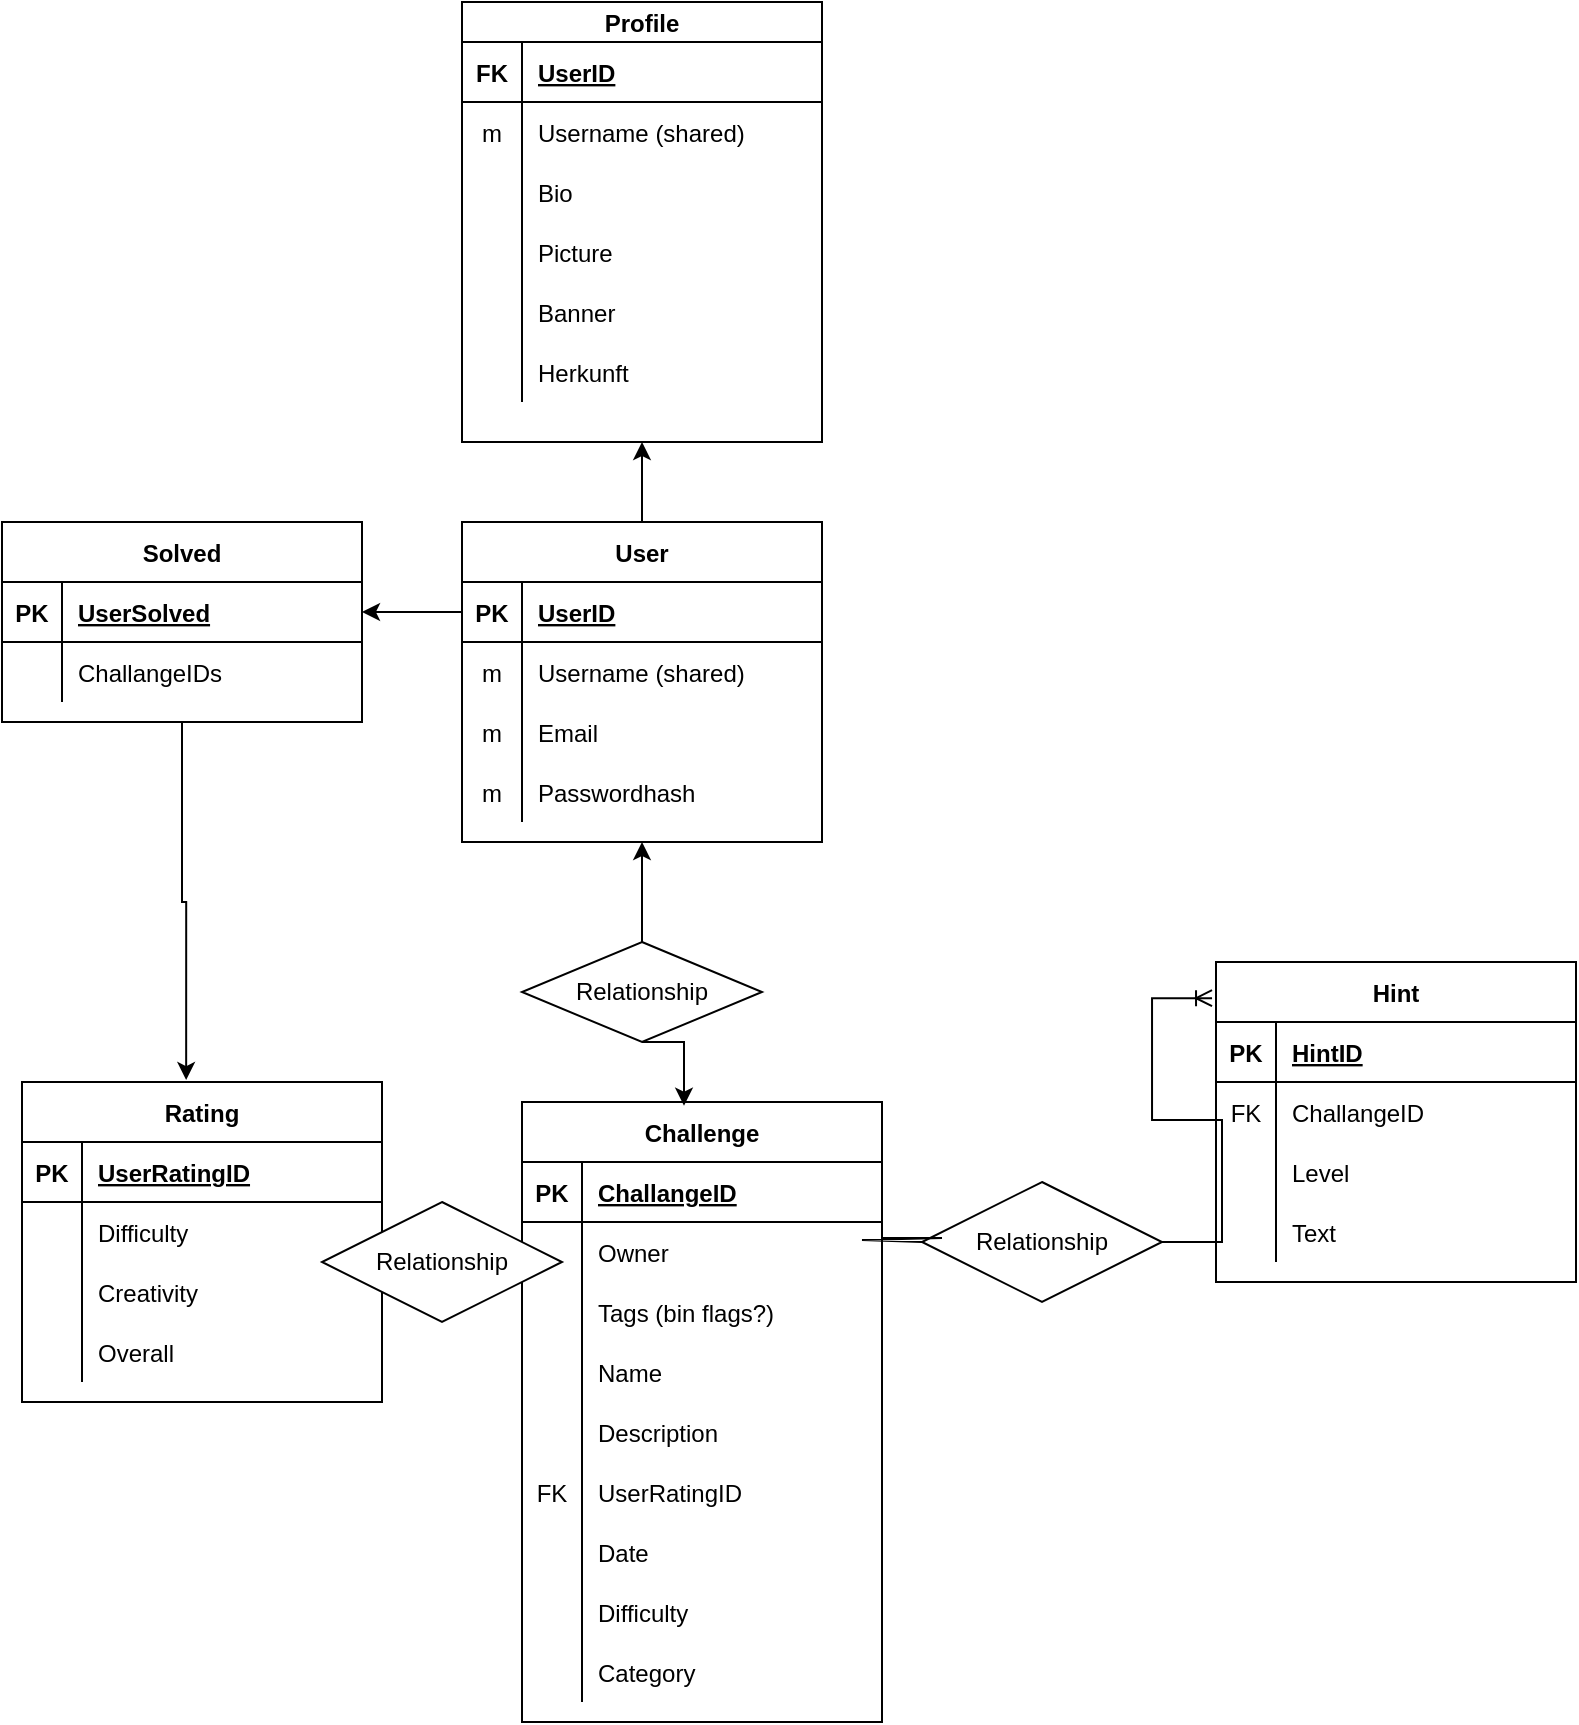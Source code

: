 <mxfile version="17.2.1" type="device"><diagram id="kY3_t3NanWsC2bAYgpsQ" name="Page-1"><mxGraphModel dx="1422" dy="2004" grid="1" gridSize="10" guides="1" tooltips="1" connect="1" arrows="1" fold="1" page="1" pageScale="1" pageWidth="827" pageHeight="1169" math="0" shadow="0"><root><mxCell id="0"/><mxCell id="1" parent="0"/><mxCell id="IbW0W_x0PXEr8HRVPY-O-5" value="Hint" style="shape=table;startSize=30;container=1;collapsible=1;childLayout=tableLayout;fixedRows=1;rowLines=0;fontStyle=1;align=center;resizeLast=1;" parent="1" vertex="1"><mxGeometry x="647" y="270" width="180" height="160" as="geometry"/></mxCell><mxCell id="IbW0W_x0PXEr8HRVPY-O-6" value="" style="shape=tableRow;horizontal=0;startSize=0;swimlaneHead=0;swimlaneBody=0;fillColor=none;collapsible=0;dropTarget=0;points=[[0,0.5],[1,0.5]];portConstraint=eastwest;top=0;left=0;right=0;bottom=1;" parent="IbW0W_x0PXEr8HRVPY-O-5" vertex="1"><mxGeometry y="30" width="180" height="30" as="geometry"/></mxCell><mxCell id="IbW0W_x0PXEr8HRVPY-O-7" value="PK" style="shape=partialRectangle;connectable=0;fillColor=none;top=0;left=0;bottom=0;right=0;fontStyle=1;overflow=hidden;" parent="IbW0W_x0PXEr8HRVPY-O-6" vertex="1"><mxGeometry width="30" height="30" as="geometry"><mxRectangle width="30" height="30" as="alternateBounds"/></mxGeometry></mxCell><mxCell id="IbW0W_x0PXEr8HRVPY-O-8" value="HintID" style="shape=partialRectangle;connectable=0;fillColor=none;top=0;left=0;bottom=0;right=0;align=left;spacingLeft=6;fontStyle=5;overflow=hidden;" parent="IbW0W_x0PXEr8HRVPY-O-6" vertex="1"><mxGeometry x="30" width="150" height="30" as="geometry"><mxRectangle width="150" height="30" as="alternateBounds"/></mxGeometry></mxCell><mxCell id="IbW0W_x0PXEr8HRVPY-O-9" value="" style="shape=tableRow;horizontal=0;startSize=0;swimlaneHead=0;swimlaneBody=0;fillColor=none;collapsible=0;dropTarget=0;points=[[0,0.5],[1,0.5]];portConstraint=eastwest;top=0;left=0;right=0;bottom=0;" parent="IbW0W_x0PXEr8HRVPY-O-5" vertex="1"><mxGeometry y="60" width="180" height="30" as="geometry"/></mxCell><mxCell id="IbW0W_x0PXEr8HRVPY-O-10" value="FK" style="shape=partialRectangle;connectable=0;fillColor=none;top=0;left=0;bottom=0;right=0;editable=1;overflow=hidden;" parent="IbW0W_x0PXEr8HRVPY-O-9" vertex="1"><mxGeometry width="30" height="30" as="geometry"><mxRectangle width="30" height="30" as="alternateBounds"/></mxGeometry></mxCell><mxCell id="IbW0W_x0PXEr8HRVPY-O-11" value="ChallangeID" style="shape=partialRectangle;connectable=0;fillColor=none;top=0;left=0;bottom=0;right=0;align=left;spacingLeft=6;overflow=hidden;" parent="IbW0W_x0PXEr8HRVPY-O-9" vertex="1"><mxGeometry x="30" width="150" height="30" as="geometry"><mxRectangle width="150" height="30" as="alternateBounds"/></mxGeometry></mxCell><mxCell id="IbW0W_x0PXEr8HRVPY-O-12" value="" style="shape=tableRow;horizontal=0;startSize=0;swimlaneHead=0;swimlaneBody=0;fillColor=none;collapsible=0;dropTarget=0;points=[[0,0.5],[1,0.5]];portConstraint=eastwest;top=0;left=0;right=0;bottom=0;" parent="IbW0W_x0PXEr8HRVPY-O-5" vertex="1"><mxGeometry y="90" width="180" height="30" as="geometry"/></mxCell><mxCell id="IbW0W_x0PXEr8HRVPY-O-13" value="" style="shape=partialRectangle;connectable=0;fillColor=none;top=0;left=0;bottom=0;right=0;editable=1;overflow=hidden;" parent="IbW0W_x0PXEr8HRVPY-O-12" vertex="1"><mxGeometry width="30" height="30" as="geometry"><mxRectangle width="30" height="30" as="alternateBounds"/></mxGeometry></mxCell><mxCell id="IbW0W_x0PXEr8HRVPY-O-14" value="Level" style="shape=partialRectangle;connectable=0;fillColor=none;top=0;left=0;bottom=0;right=0;align=left;spacingLeft=6;overflow=hidden;" parent="IbW0W_x0PXEr8HRVPY-O-12" vertex="1"><mxGeometry x="30" width="150" height="30" as="geometry"><mxRectangle width="150" height="30" as="alternateBounds"/></mxGeometry></mxCell><mxCell id="IbW0W_x0PXEr8HRVPY-O-15" value="" style="shape=tableRow;horizontal=0;startSize=0;swimlaneHead=0;swimlaneBody=0;fillColor=none;collapsible=0;dropTarget=0;points=[[0,0.5],[1,0.5]];portConstraint=eastwest;top=0;left=0;right=0;bottom=0;" parent="IbW0W_x0PXEr8HRVPY-O-5" vertex="1"><mxGeometry y="120" width="180" height="30" as="geometry"/></mxCell><mxCell id="IbW0W_x0PXEr8HRVPY-O-16" value="" style="shape=partialRectangle;connectable=0;fillColor=none;top=0;left=0;bottom=0;right=0;editable=1;overflow=hidden;" parent="IbW0W_x0PXEr8HRVPY-O-15" vertex="1"><mxGeometry width="30" height="30" as="geometry"><mxRectangle width="30" height="30" as="alternateBounds"/></mxGeometry></mxCell><mxCell id="IbW0W_x0PXEr8HRVPY-O-17" value="Text" style="shape=partialRectangle;connectable=0;fillColor=none;top=0;left=0;bottom=0;right=0;align=left;spacingLeft=6;overflow=hidden;" parent="IbW0W_x0PXEr8HRVPY-O-15" vertex="1"><mxGeometry x="30" width="150" height="30" as="geometry"><mxRectangle width="150" height="30" as="alternateBounds"/></mxGeometry></mxCell><mxCell id="IbW0W_x0PXEr8HRVPY-O-18" value="Profile" style="shape=table;startSize=20;container=1;collapsible=1;childLayout=tableLayout;fixedRows=1;rowLines=0;fontStyle=1;align=center;resizeLast=1;" parent="1" vertex="1"><mxGeometry x="270" y="-210" width="180" height="220" as="geometry"><mxRectangle x="270" y="-210" width="70" height="20" as="alternateBounds"/></mxGeometry></mxCell><mxCell id="IbW0W_x0PXEr8HRVPY-O-19" value="" style="shape=tableRow;horizontal=0;startSize=0;swimlaneHead=0;swimlaneBody=0;fillColor=none;collapsible=0;dropTarget=0;points=[[0,0.5],[1,0.5]];portConstraint=eastwest;top=0;left=0;right=0;bottom=1;" parent="IbW0W_x0PXEr8HRVPY-O-18" vertex="1"><mxGeometry y="20" width="180" height="30" as="geometry"/></mxCell><mxCell id="IbW0W_x0PXEr8HRVPY-O-20" value="FK" style="shape=partialRectangle;connectable=0;fillColor=none;top=0;left=0;bottom=0;right=0;fontStyle=1;overflow=hidden;" parent="IbW0W_x0PXEr8HRVPY-O-19" vertex="1"><mxGeometry width="30" height="30" as="geometry"><mxRectangle width="30" height="30" as="alternateBounds"/></mxGeometry></mxCell><mxCell id="IbW0W_x0PXEr8HRVPY-O-21" value="UserID" style="shape=partialRectangle;connectable=0;fillColor=none;top=0;left=0;bottom=0;right=0;align=left;spacingLeft=6;fontStyle=5;overflow=hidden;" parent="IbW0W_x0PXEr8HRVPY-O-19" vertex="1"><mxGeometry x="30" width="150" height="30" as="geometry"><mxRectangle width="150" height="30" as="alternateBounds"/></mxGeometry></mxCell><mxCell id="IbW0W_x0PXEr8HRVPY-O-22" value="" style="shape=tableRow;horizontal=0;startSize=0;swimlaneHead=0;swimlaneBody=0;fillColor=none;collapsible=0;dropTarget=0;points=[[0,0.5],[1,0.5]];portConstraint=eastwest;top=0;left=0;right=0;bottom=0;" parent="IbW0W_x0PXEr8HRVPY-O-18" vertex="1"><mxGeometry y="50" width="180" height="30" as="geometry"/></mxCell><mxCell id="IbW0W_x0PXEr8HRVPY-O-23" value="m" style="shape=partialRectangle;connectable=0;fillColor=none;top=0;left=0;bottom=0;right=0;editable=1;overflow=hidden;" parent="IbW0W_x0PXEr8HRVPY-O-22" vertex="1"><mxGeometry width="30" height="30" as="geometry"><mxRectangle width="30" height="30" as="alternateBounds"/></mxGeometry></mxCell><mxCell id="IbW0W_x0PXEr8HRVPY-O-24" value="Username (shared)" style="shape=partialRectangle;connectable=0;fillColor=none;top=0;left=0;bottom=0;right=0;align=left;spacingLeft=6;overflow=hidden;" parent="IbW0W_x0PXEr8HRVPY-O-22" vertex="1"><mxGeometry x="30" width="150" height="30" as="geometry"><mxRectangle width="150" height="30" as="alternateBounds"/></mxGeometry></mxCell><mxCell id="IbW0W_x0PXEr8HRVPY-O-25" value="" style="shape=tableRow;horizontal=0;startSize=0;swimlaneHead=0;swimlaneBody=0;fillColor=none;collapsible=0;dropTarget=0;points=[[0,0.5],[1,0.5]];portConstraint=eastwest;top=0;left=0;right=0;bottom=0;" parent="IbW0W_x0PXEr8HRVPY-O-18" vertex="1"><mxGeometry y="80" width="180" height="30" as="geometry"/></mxCell><mxCell id="IbW0W_x0PXEr8HRVPY-O-26" value="" style="shape=partialRectangle;connectable=0;fillColor=none;top=0;left=0;bottom=0;right=0;editable=1;overflow=hidden;" parent="IbW0W_x0PXEr8HRVPY-O-25" vertex="1"><mxGeometry width="30" height="30" as="geometry"><mxRectangle width="30" height="30" as="alternateBounds"/></mxGeometry></mxCell><mxCell id="IbW0W_x0PXEr8HRVPY-O-27" value="Bio" style="shape=partialRectangle;connectable=0;fillColor=none;top=0;left=0;bottom=0;right=0;align=left;spacingLeft=6;overflow=hidden;" parent="IbW0W_x0PXEr8HRVPY-O-25" vertex="1"><mxGeometry x="30" width="150" height="30" as="geometry"><mxRectangle width="150" height="30" as="alternateBounds"/></mxGeometry></mxCell><mxCell id="IbW0W_x0PXEr8HRVPY-O-28" value="" style="shape=tableRow;horizontal=0;startSize=0;swimlaneHead=0;swimlaneBody=0;fillColor=none;collapsible=0;dropTarget=0;points=[[0,0.5],[1,0.5]];portConstraint=eastwest;top=0;left=0;right=0;bottom=0;" parent="IbW0W_x0PXEr8HRVPY-O-18" vertex="1"><mxGeometry y="110" width="180" height="30" as="geometry"/></mxCell><mxCell id="IbW0W_x0PXEr8HRVPY-O-29" value="" style="shape=partialRectangle;connectable=0;fillColor=none;top=0;left=0;bottom=0;right=0;editable=1;overflow=hidden;" parent="IbW0W_x0PXEr8HRVPY-O-28" vertex="1"><mxGeometry width="30" height="30" as="geometry"><mxRectangle width="30" height="30" as="alternateBounds"/></mxGeometry></mxCell><mxCell id="IbW0W_x0PXEr8HRVPY-O-30" value="Picture" style="shape=partialRectangle;connectable=0;fillColor=none;top=0;left=0;bottom=0;right=0;align=left;spacingLeft=6;overflow=hidden;" parent="IbW0W_x0PXEr8HRVPY-O-28" vertex="1"><mxGeometry x="30" width="150" height="30" as="geometry"><mxRectangle width="150" height="30" as="alternateBounds"/></mxGeometry></mxCell><mxCell id="IbW0W_x0PXEr8HRVPY-O-119" value="" style="shape=tableRow;horizontal=0;startSize=0;swimlaneHead=0;swimlaneBody=0;fillColor=none;collapsible=0;dropTarget=0;points=[[0,0.5],[1,0.5]];portConstraint=eastwest;top=0;left=0;right=0;bottom=0;" parent="IbW0W_x0PXEr8HRVPY-O-18" vertex="1"><mxGeometry y="140" width="180" height="30" as="geometry"/></mxCell><mxCell id="IbW0W_x0PXEr8HRVPY-O-120" value="" style="shape=partialRectangle;connectable=0;fillColor=none;top=0;left=0;bottom=0;right=0;editable=1;overflow=hidden;" parent="IbW0W_x0PXEr8HRVPY-O-119" vertex="1"><mxGeometry width="30" height="30" as="geometry"><mxRectangle width="30" height="30" as="alternateBounds"/></mxGeometry></mxCell><mxCell id="IbW0W_x0PXEr8HRVPY-O-121" value="Banner" style="shape=partialRectangle;connectable=0;fillColor=none;top=0;left=0;bottom=0;right=0;align=left;spacingLeft=6;overflow=hidden;" parent="IbW0W_x0PXEr8HRVPY-O-119" vertex="1"><mxGeometry x="30" width="150" height="30" as="geometry"><mxRectangle width="150" height="30" as="alternateBounds"/></mxGeometry></mxCell><mxCell id="uxsB_2xT9TLG0i8P8dSK-1" value="" style="shape=tableRow;horizontal=0;startSize=0;swimlaneHead=0;swimlaneBody=0;fillColor=none;collapsible=0;dropTarget=0;points=[[0,0.5],[1,0.5]];portConstraint=eastwest;top=0;left=0;right=0;bottom=0;" vertex="1" parent="IbW0W_x0PXEr8HRVPY-O-18"><mxGeometry y="170" width="180" height="30" as="geometry"/></mxCell><mxCell id="uxsB_2xT9TLG0i8P8dSK-2" value="" style="shape=partialRectangle;connectable=0;fillColor=none;top=0;left=0;bottom=0;right=0;editable=1;overflow=hidden;" vertex="1" parent="uxsB_2xT9TLG0i8P8dSK-1"><mxGeometry width="30" height="30" as="geometry"><mxRectangle width="30" height="30" as="alternateBounds"/></mxGeometry></mxCell><mxCell id="uxsB_2xT9TLG0i8P8dSK-3" value="Herkunft" style="shape=partialRectangle;connectable=0;fillColor=none;top=0;left=0;bottom=0;right=0;align=left;spacingLeft=6;overflow=hidden;" vertex="1" parent="uxsB_2xT9TLG0i8P8dSK-1"><mxGeometry x="30" width="150" height="30" as="geometry"><mxRectangle width="150" height="30" as="alternateBounds"/></mxGeometry></mxCell><mxCell id="IbW0W_x0PXEr8HRVPY-O-76" style="edgeStyle=orthogonalEdgeStyle;rounded=0;orthogonalLoop=1;jettySize=auto;html=1;exitX=0.5;exitY=0;exitDx=0;exitDy=0;entryX=0.5;entryY=1;entryDx=0;entryDy=0;" parent="1" source="IbW0W_x0PXEr8HRVPY-O-31" target="IbW0W_x0PXEr8HRVPY-O-18" edge="1"><mxGeometry relative="1" as="geometry"/></mxCell><mxCell id="IbW0W_x0PXEr8HRVPY-O-31" value="User" style="shape=table;startSize=30;container=1;collapsible=1;childLayout=tableLayout;fixedRows=1;rowLines=0;fontStyle=1;align=center;resizeLast=1;" parent="1" vertex="1"><mxGeometry x="270" y="50" width="180" height="160" as="geometry"/></mxCell><mxCell id="IbW0W_x0PXEr8HRVPY-O-32" value="" style="shape=tableRow;horizontal=0;startSize=0;swimlaneHead=0;swimlaneBody=0;fillColor=none;collapsible=0;dropTarget=0;points=[[0,0.5],[1,0.5]];portConstraint=eastwest;top=0;left=0;right=0;bottom=1;" parent="IbW0W_x0PXEr8HRVPY-O-31" vertex="1"><mxGeometry y="30" width="180" height="30" as="geometry"/></mxCell><mxCell id="IbW0W_x0PXEr8HRVPY-O-33" value="PK" style="shape=partialRectangle;connectable=0;fillColor=none;top=0;left=0;bottom=0;right=0;fontStyle=1;overflow=hidden;" parent="IbW0W_x0PXEr8HRVPY-O-32" vertex="1"><mxGeometry width="30" height="30" as="geometry"><mxRectangle width="30" height="30" as="alternateBounds"/></mxGeometry></mxCell><mxCell id="IbW0W_x0PXEr8HRVPY-O-34" value="UserID" style="shape=partialRectangle;connectable=0;fillColor=none;top=0;left=0;bottom=0;right=0;align=left;spacingLeft=6;fontStyle=5;overflow=hidden;" parent="IbW0W_x0PXEr8HRVPY-O-32" vertex="1"><mxGeometry x="30" width="150" height="30" as="geometry"><mxRectangle width="150" height="30" as="alternateBounds"/></mxGeometry></mxCell><mxCell id="IbW0W_x0PXEr8HRVPY-O-35" value="" style="shape=tableRow;horizontal=0;startSize=0;swimlaneHead=0;swimlaneBody=0;fillColor=none;collapsible=0;dropTarget=0;points=[[0,0.5],[1,0.5]];portConstraint=eastwest;top=0;left=0;right=0;bottom=0;" parent="IbW0W_x0PXEr8HRVPY-O-31" vertex="1"><mxGeometry y="60" width="180" height="30" as="geometry"/></mxCell><mxCell id="IbW0W_x0PXEr8HRVPY-O-36" value="m" style="shape=partialRectangle;connectable=0;fillColor=none;top=0;left=0;bottom=0;right=0;editable=1;overflow=hidden;" parent="IbW0W_x0PXEr8HRVPY-O-35" vertex="1"><mxGeometry width="30" height="30" as="geometry"><mxRectangle width="30" height="30" as="alternateBounds"/></mxGeometry></mxCell><mxCell id="IbW0W_x0PXEr8HRVPY-O-37" value="Username (shared)" style="shape=partialRectangle;connectable=0;fillColor=none;top=0;left=0;bottom=0;right=0;align=left;spacingLeft=6;overflow=hidden;" parent="IbW0W_x0PXEr8HRVPY-O-35" vertex="1"><mxGeometry x="30" width="150" height="30" as="geometry"><mxRectangle width="150" height="30" as="alternateBounds"/></mxGeometry></mxCell><mxCell id="IbW0W_x0PXEr8HRVPY-O-38" value="" style="shape=tableRow;horizontal=0;startSize=0;swimlaneHead=0;swimlaneBody=0;fillColor=none;collapsible=0;dropTarget=0;points=[[0,0.5],[1,0.5]];portConstraint=eastwest;top=0;left=0;right=0;bottom=0;" parent="IbW0W_x0PXEr8HRVPY-O-31" vertex="1"><mxGeometry y="90" width="180" height="30" as="geometry"/></mxCell><mxCell id="IbW0W_x0PXEr8HRVPY-O-39" value="m" style="shape=partialRectangle;connectable=0;fillColor=none;top=0;left=0;bottom=0;right=0;editable=1;overflow=hidden;" parent="IbW0W_x0PXEr8HRVPY-O-38" vertex="1"><mxGeometry width="30" height="30" as="geometry"><mxRectangle width="30" height="30" as="alternateBounds"/></mxGeometry></mxCell><mxCell id="IbW0W_x0PXEr8HRVPY-O-40" value="Email" style="shape=partialRectangle;connectable=0;fillColor=none;top=0;left=0;bottom=0;right=0;align=left;spacingLeft=6;overflow=hidden;" parent="IbW0W_x0PXEr8HRVPY-O-38" vertex="1"><mxGeometry x="30" width="150" height="30" as="geometry"><mxRectangle width="150" height="30" as="alternateBounds"/></mxGeometry></mxCell><mxCell id="IbW0W_x0PXEr8HRVPY-O-41" value="" style="shape=tableRow;horizontal=0;startSize=0;swimlaneHead=0;swimlaneBody=0;fillColor=none;collapsible=0;dropTarget=0;points=[[0,0.5],[1,0.5]];portConstraint=eastwest;top=0;left=0;right=0;bottom=0;" parent="IbW0W_x0PXEr8HRVPY-O-31" vertex="1"><mxGeometry y="120" width="180" height="30" as="geometry"/></mxCell><mxCell id="IbW0W_x0PXEr8HRVPY-O-42" value="m" style="shape=partialRectangle;connectable=0;fillColor=none;top=0;left=0;bottom=0;right=0;editable=1;overflow=hidden;" parent="IbW0W_x0PXEr8HRVPY-O-41" vertex="1"><mxGeometry width="30" height="30" as="geometry"><mxRectangle width="30" height="30" as="alternateBounds"/></mxGeometry></mxCell><mxCell id="IbW0W_x0PXEr8HRVPY-O-43" value="Passwordhash" style="shape=partialRectangle;connectable=0;fillColor=none;top=0;left=0;bottom=0;right=0;align=left;spacingLeft=6;overflow=hidden;" parent="IbW0W_x0PXEr8HRVPY-O-41" vertex="1"><mxGeometry x="30" width="150" height="30" as="geometry"><mxRectangle width="150" height="30" as="alternateBounds"/></mxGeometry></mxCell><mxCell id="IbW0W_x0PXEr8HRVPY-O-44" value="Challenge" style="shape=table;startSize=30;container=1;collapsible=1;childLayout=tableLayout;fixedRows=1;rowLines=0;fontStyle=1;align=center;resizeLast=1;" parent="1" vertex="1"><mxGeometry x="300" y="340" width="180" height="310" as="geometry"/></mxCell><mxCell id="IbW0W_x0PXEr8HRVPY-O-45" value="" style="shape=tableRow;horizontal=0;startSize=0;swimlaneHead=0;swimlaneBody=0;fillColor=none;collapsible=0;dropTarget=0;points=[[0,0.5],[1,0.5]];portConstraint=eastwest;top=0;left=0;right=0;bottom=1;" parent="IbW0W_x0PXEr8HRVPY-O-44" vertex="1"><mxGeometry y="30" width="180" height="30" as="geometry"/></mxCell><mxCell id="IbW0W_x0PXEr8HRVPY-O-46" value="PK" style="shape=partialRectangle;connectable=0;fillColor=none;top=0;left=0;bottom=0;right=0;fontStyle=1;overflow=hidden;" parent="IbW0W_x0PXEr8HRVPY-O-45" vertex="1"><mxGeometry width="30" height="30" as="geometry"><mxRectangle width="30" height="30" as="alternateBounds"/></mxGeometry></mxCell><mxCell id="IbW0W_x0PXEr8HRVPY-O-47" value="ChallangeID" style="shape=partialRectangle;connectable=0;fillColor=none;top=0;left=0;bottom=0;right=0;align=left;spacingLeft=6;fontStyle=5;overflow=hidden;" parent="IbW0W_x0PXEr8HRVPY-O-45" vertex="1"><mxGeometry x="30" width="150" height="30" as="geometry"><mxRectangle width="150" height="30" as="alternateBounds"/></mxGeometry></mxCell><mxCell id="IbW0W_x0PXEr8HRVPY-O-48" value="" style="shape=tableRow;horizontal=0;startSize=0;swimlaneHead=0;swimlaneBody=0;fillColor=none;collapsible=0;dropTarget=0;points=[[0,0.5],[1,0.5]];portConstraint=eastwest;top=0;left=0;right=0;bottom=0;" parent="IbW0W_x0PXEr8HRVPY-O-44" vertex="1"><mxGeometry y="60" width="180" height="30" as="geometry"/></mxCell><mxCell id="IbW0W_x0PXEr8HRVPY-O-49" value="" style="shape=partialRectangle;connectable=0;fillColor=none;top=0;left=0;bottom=0;right=0;editable=1;overflow=hidden;" parent="IbW0W_x0PXEr8HRVPY-O-48" vertex="1"><mxGeometry width="30" height="30" as="geometry"><mxRectangle width="30" height="30" as="alternateBounds"/></mxGeometry></mxCell><mxCell id="IbW0W_x0PXEr8HRVPY-O-50" value="Owner" style="shape=partialRectangle;connectable=0;fillColor=none;top=0;left=0;bottom=0;right=0;align=left;spacingLeft=6;overflow=hidden;" parent="IbW0W_x0PXEr8HRVPY-O-48" vertex="1"><mxGeometry x="30" width="150" height="30" as="geometry"><mxRectangle width="150" height="30" as="alternateBounds"/></mxGeometry></mxCell><mxCell id="IbW0W_x0PXEr8HRVPY-O-51" value="" style="shape=tableRow;horizontal=0;startSize=0;swimlaneHead=0;swimlaneBody=0;fillColor=none;collapsible=0;dropTarget=0;points=[[0,0.5],[1,0.5]];portConstraint=eastwest;top=0;left=0;right=0;bottom=0;" parent="IbW0W_x0PXEr8HRVPY-O-44" vertex="1"><mxGeometry y="90" width="180" height="30" as="geometry"/></mxCell><mxCell id="IbW0W_x0PXEr8HRVPY-O-52" value="" style="shape=partialRectangle;connectable=0;fillColor=none;top=0;left=0;bottom=0;right=0;editable=1;overflow=hidden;" parent="IbW0W_x0PXEr8HRVPY-O-51" vertex="1"><mxGeometry width="30" height="30" as="geometry"><mxRectangle width="30" height="30" as="alternateBounds"/></mxGeometry></mxCell><mxCell id="IbW0W_x0PXEr8HRVPY-O-53" value="Tags (bin flags?)" style="shape=partialRectangle;connectable=0;fillColor=none;top=0;left=0;bottom=0;right=0;align=left;spacingLeft=6;overflow=hidden;" parent="IbW0W_x0PXEr8HRVPY-O-51" vertex="1"><mxGeometry x="30" width="150" height="30" as="geometry"><mxRectangle width="150" height="30" as="alternateBounds"/></mxGeometry></mxCell><mxCell id="IbW0W_x0PXEr8HRVPY-O-54" value="" style="shape=tableRow;horizontal=0;startSize=0;swimlaneHead=0;swimlaneBody=0;fillColor=none;collapsible=0;dropTarget=0;points=[[0,0.5],[1,0.5]];portConstraint=eastwest;top=0;left=0;right=0;bottom=0;" parent="IbW0W_x0PXEr8HRVPY-O-44" vertex="1"><mxGeometry y="120" width="180" height="30" as="geometry"/></mxCell><mxCell id="IbW0W_x0PXEr8HRVPY-O-55" value="" style="shape=partialRectangle;connectable=0;fillColor=none;top=0;left=0;bottom=0;right=0;editable=1;overflow=hidden;" parent="IbW0W_x0PXEr8HRVPY-O-54" vertex="1"><mxGeometry width="30" height="30" as="geometry"><mxRectangle width="30" height="30" as="alternateBounds"/></mxGeometry></mxCell><mxCell id="IbW0W_x0PXEr8HRVPY-O-56" value="Name" style="shape=partialRectangle;connectable=0;fillColor=none;top=0;left=0;bottom=0;right=0;align=left;spacingLeft=6;overflow=hidden;" parent="IbW0W_x0PXEr8HRVPY-O-54" vertex="1"><mxGeometry x="30" width="150" height="30" as="geometry"><mxRectangle width="150" height="30" as="alternateBounds"/></mxGeometry></mxCell><mxCell id="uxsB_2xT9TLG0i8P8dSK-15" value="" style="shape=tableRow;horizontal=0;startSize=0;swimlaneHead=0;swimlaneBody=0;fillColor=none;collapsible=0;dropTarget=0;points=[[0,0.5],[1,0.5]];portConstraint=eastwest;top=0;left=0;right=0;bottom=0;" vertex="1" parent="IbW0W_x0PXEr8HRVPY-O-44"><mxGeometry y="150" width="180" height="30" as="geometry"/></mxCell><mxCell id="uxsB_2xT9TLG0i8P8dSK-16" value="" style="shape=partialRectangle;connectable=0;fillColor=none;top=0;left=0;bottom=0;right=0;editable=1;overflow=hidden;" vertex="1" parent="uxsB_2xT9TLG0i8P8dSK-15"><mxGeometry width="30" height="30" as="geometry"><mxRectangle width="30" height="30" as="alternateBounds"/></mxGeometry></mxCell><mxCell id="uxsB_2xT9TLG0i8P8dSK-17" value="Description" style="shape=partialRectangle;connectable=0;fillColor=none;top=0;left=0;bottom=0;right=0;align=left;spacingLeft=6;overflow=hidden;" vertex="1" parent="uxsB_2xT9TLG0i8P8dSK-15"><mxGeometry x="30" width="150" height="30" as="geometry"><mxRectangle width="150" height="30" as="alternateBounds"/></mxGeometry></mxCell><mxCell id="uxsB_2xT9TLG0i8P8dSK-6" value="" style="shape=tableRow;horizontal=0;startSize=0;swimlaneHead=0;swimlaneBody=0;fillColor=none;collapsible=0;dropTarget=0;points=[[0,0.5],[1,0.5]];portConstraint=eastwest;top=0;left=0;right=0;bottom=0;" vertex="1" parent="IbW0W_x0PXEr8HRVPY-O-44"><mxGeometry y="180" width="180" height="30" as="geometry"/></mxCell><mxCell id="uxsB_2xT9TLG0i8P8dSK-7" value="FK" style="shape=partialRectangle;connectable=0;fillColor=none;top=0;left=0;bottom=0;right=0;editable=1;overflow=hidden;" vertex="1" parent="uxsB_2xT9TLG0i8P8dSK-6"><mxGeometry width="30" height="30" as="geometry"><mxRectangle width="30" height="30" as="alternateBounds"/></mxGeometry></mxCell><mxCell id="uxsB_2xT9TLG0i8P8dSK-8" value="UserRatingID" style="shape=partialRectangle;connectable=0;fillColor=none;top=0;left=0;bottom=0;right=0;align=left;spacingLeft=6;overflow=hidden;" vertex="1" parent="uxsB_2xT9TLG0i8P8dSK-6"><mxGeometry x="30" width="150" height="30" as="geometry"><mxRectangle width="150" height="30" as="alternateBounds"/></mxGeometry></mxCell><mxCell id="uxsB_2xT9TLG0i8P8dSK-9" value="" style="shape=tableRow;horizontal=0;startSize=0;swimlaneHead=0;swimlaneBody=0;fillColor=none;collapsible=0;dropTarget=0;points=[[0,0.5],[1,0.5]];portConstraint=eastwest;top=0;left=0;right=0;bottom=0;" vertex="1" parent="IbW0W_x0PXEr8HRVPY-O-44"><mxGeometry y="210" width="180" height="30" as="geometry"/></mxCell><mxCell id="uxsB_2xT9TLG0i8P8dSK-10" value="" style="shape=partialRectangle;connectable=0;fillColor=none;top=0;left=0;bottom=0;right=0;editable=1;overflow=hidden;" vertex="1" parent="uxsB_2xT9TLG0i8P8dSK-9"><mxGeometry width="30" height="30" as="geometry"><mxRectangle width="30" height="30" as="alternateBounds"/></mxGeometry></mxCell><mxCell id="uxsB_2xT9TLG0i8P8dSK-11" value="Date" style="shape=partialRectangle;connectable=0;fillColor=none;top=0;left=0;bottom=0;right=0;align=left;spacingLeft=6;overflow=hidden;" vertex="1" parent="uxsB_2xT9TLG0i8P8dSK-9"><mxGeometry x="30" width="150" height="30" as="geometry"><mxRectangle width="150" height="30" as="alternateBounds"/></mxGeometry></mxCell><mxCell id="uxsB_2xT9TLG0i8P8dSK-12" value="" style="shape=tableRow;horizontal=0;startSize=0;swimlaneHead=0;swimlaneBody=0;fillColor=none;collapsible=0;dropTarget=0;points=[[0,0.5],[1,0.5]];portConstraint=eastwest;top=0;left=0;right=0;bottom=0;" vertex="1" parent="IbW0W_x0PXEr8HRVPY-O-44"><mxGeometry y="240" width="180" height="30" as="geometry"/></mxCell><mxCell id="uxsB_2xT9TLG0i8P8dSK-13" value="" style="shape=partialRectangle;connectable=0;fillColor=none;top=0;left=0;bottom=0;right=0;editable=1;overflow=hidden;" vertex="1" parent="uxsB_2xT9TLG0i8P8dSK-12"><mxGeometry width="30" height="30" as="geometry"><mxRectangle width="30" height="30" as="alternateBounds"/></mxGeometry></mxCell><mxCell id="uxsB_2xT9TLG0i8P8dSK-14" value="Difficulty" style="shape=partialRectangle;connectable=0;fillColor=none;top=0;left=0;bottom=0;right=0;align=left;spacingLeft=6;overflow=hidden;" vertex="1" parent="uxsB_2xT9TLG0i8P8dSK-12"><mxGeometry x="30" width="150" height="30" as="geometry"><mxRectangle width="150" height="30" as="alternateBounds"/></mxGeometry></mxCell><mxCell id="uxsB_2xT9TLG0i8P8dSK-18" value="" style="shape=tableRow;horizontal=0;startSize=0;swimlaneHead=0;swimlaneBody=0;fillColor=none;collapsible=0;dropTarget=0;points=[[0,0.5],[1,0.5]];portConstraint=eastwest;top=0;left=0;right=0;bottom=0;" vertex="1" parent="IbW0W_x0PXEr8HRVPY-O-44"><mxGeometry y="270" width="180" height="30" as="geometry"/></mxCell><mxCell id="uxsB_2xT9TLG0i8P8dSK-19" value="" style="shape=partialRectangle;connectable=0;fillColor=none;top=0;left=0;bottom=0;right=0;editable=1;overflow=hidden;" vertex="1" parent="uxsB_2xT9TLG0i8P8dSK-18"><mxGeometry width="30" height="30" as="geometry"><mxRectangle width="30" height="30" as="alternateBounds"/></mxGeometry></mxCell><mxCell id="uxsB_2xT9TLG0i8P8dSK-20" value="Category" style="shape=partialRectangle;connectable=0;fillColor=none;top=0;left=0;bottom=0;right=0;align=left;spacingLeft=6;overflow=hidden;" vertex="1" parent="uxsB_2xT9TLG0i8P8dSK-18"><mxGeometry x="30" width="150" height="30" as="geometry"><mxRectangle width="150" height="30" as="alternateBounds"/></mxGeometry></mxCell><mxCell id="IbW0W_x0PXEr8HRVPY-O-57" value="Rating" style="shape=table;startSize=30;container=1;collapsible=1;childLayout=tableLayout;fixedRows=1;rowLines=0;fontStyle=1;align=center;resizeLast=1;" parent="1" vertex="1"><mxGeometry x="50" y="330" width="180" height="160" as="geometry"/></mxCell><mxCell id="IbW0W_x0PXEr8HRVPY-O-58" value="" style="shape=tableRow;horizontal=0;startSize=0;swimlaneHead=0;swimlaneBody=0;fillColor=none;collapsible=0;dropTarget=0;points=[[0,0.5],[1,0.5]];portConstraint=eastwest;top=0;left=0;right=0;bottom=1;" parent="IbW0W_x0PXEr8HRVPY-O-57" vertex="1"><mxGeometry y="30" width="180" height="30" as="geometry"/></mxCell><mxCell id="IbW0W_x0PXEr8HRVPY-O-59" value="PK" style="shape=partialRectangle;connectable=0;fillColor=none;top=0;left=0;bottom=0;right=0;fontStyle=1;overflow=hidden;" parent="IbW0W_x0PXEr8HRVPY-O-58" vertex="1"><mxGeometry width="30" height="30" as="geometry"><mxRectangle width="30" height="30" as="alternateBounds"/></mxGeometry></mxCell><mxCell id="IbW0W_x0PXEr8HRVPY-O-60" value="UserRatingID" style="shape=partialRectangle;connectable=0;fillColor=none;top=0;left=0;bottom=0;right=0;align=left;spacingLeft=6;fontStyle=5;overflow=hidden;" parent="IbW0W_x0PXEr8HRVPY-O-58" vertex="1"><mxGeometry x="30" width="150" height="30" as="geometry"><mxRectangle width="150" height="30" as="alternateBounds"/></mxGeometry></mxCell><mxCell id="IbW0W_x0PXEr8HRVPY-O-61" value="" style="shape=tableRow;horizontal=0;startSize=0;swimlaneHead=0;swimlaneBody=0;fillColor=none;collapsible=0;dropTarget=0;points=[[0,0.5],[1,0.5]];portConstraint=eastwest;top=0;left=0;right=0;bottom=0;" parent="IbW0W_x0PXEr8HRVPY-O-57" vertex="1"><mxGeometry y="60" width="180" height="30" as="geometry"/></mxCell><mxCell id="IbW0W_x0PXEr8HRVPY-O-62" value="" style="shape=partialRectangle;connectable=0;fillColor=none;top=0;left=0;bottom=0;right=0;editable=1;overflow=hidden;" parent="IbW0W_x0PXEr8HRVPY-O-61" vertex="1"><mxGeometry width="30" height="30" as="geometry"><mxRectangle width="30" height="30" as="alternateBounds"/></mxGeometry></mxCell><mxCell id="IbW0W_x0PXEr8HRVPY-O-63" value="Difficulty" style="shape=partialRectangle;connectable=0;fillColor=none;top=0;left=0;bottom=0;right=0;align=left;spacingLeft=6;overflow=hidden;" parent="IbW0W_x0PXEr8HRVPY-O-61" vertex="1"><mxGeometry x="30" width="150" height="30" as="geometry"><mxRectangle width="150" height="30" as="alternateBounds"/></mxGeometry></mxCell><mxCell id="IbW0W_x0PXEr8HRVPY-O-64" value="" style="shape=tableRow;horizontal=0;startSize=0;swimlaneHead=0;swimlaneBody=0;fillColor=none;collapsible=0;dropTarget=0;points=[[0,0.5],[1,0.5]];portConstraint=eastwest;top=0;left=0;right=0;bottom=0;" parent="IbW0W_x0PXEr8HRVPY-O-57" vertex="1"><mxGeometry y="90" width="180" height="30" as="geometry"/></mxCell><mxCell id="IbW0W_x0PXEr8HRVPY-O-65" value="" style="shape=partialRectangle;connectable=0;fillColor=none;top=0;left=0;bottom=0;right=0;editable=1;overflow=hidden;" parent="IbW0W_x0PXEr8HRVPY-O-64" vertex="1"><mxGeometry width="30" height="30" as="geometry"><mxRectangle width="30" height="30" as="alternateBounds"/></mxGeometry></mxCell><mxCell id="IbW0W_x0PXEr8HRVPY-O-66" value="Creativity" style="shape=partialRectangle;connectable=0;fillColor=none;top=0;left=0;bottom=0;right=0;align=left;spacingLeft=6;overflow=hidden;" parent="IbW0W_x0PXEr8HRVPY-O-64" vertex="1"><mxGeometry x="30" width="150" height="30" as="geometry"><mxRectangle width="150" height="30" as="alternateBounds"/></mxGeometry></mxCell><mxCell id="IbW0W_x0PXEr8HRVPY-O-67" value="" style="shape=tableRow;horizontal=0;startSize=0;swimlaneHead=0;swimlaneBody=0;fillColor=none;collapsible=0;dropTarget=0;points=[[0,0.5],[1,0.5]];portConstraint=eastwest;top=0;left=0;right=0;bottom=0;" parent="IbW0W_x0PXEr8HRVPY-O-57" vertex="1"><mxGeometry y="120" width="180" height="30" as="geometry"/></mxCell><mxCell id="IbW0W_x0PXEr8HRVPY-O-68" value="" style="shape=partialRectangle;connectable=0;fillColor=none;top=0;left=0;bottom=0;right=0;editable=1;overflow=hidden;" parent="IbW0W_x0PXEr8HRVPY-O-67" vertex="1"><mxGeometry width="30" height="30" as="geometry"><mxRectangle width="30" height="30" as="alternateBounds"/></mxGeometry></mxCell><mxCell id="IbW0W_x0PXEr8HRVPY-O-69" value="Overall" style="shape=partialRectangle;connectable=0;fillColor=none;top=0;left=0;bottom=0;right=0;align=left;spacingLeft=6;overflow=hidden;" parent="IbW0W_x0PXEr8HRVPY-O-67" vertex="1"><mxGeometry x="30" width="150" height="30" as="geometry"><mxRectangle width="150" height="30" as="alternateBounds"/></mxGeometry></mxCell><mxCell id="IbW0W_x0PXEr8HRVPY-O-70" value="" style="edgeStyle=entityRelationEdgeStyle;fontSize=12;html=1;endArrow=ERoneToMany;rounded=0;entryX=-0.011;entryY=0.113;entryDx=0;entryDy=0;entryPerimeter=0;startArrow=none;" parent="1" source="uxsB_2xT9TLG0i8P8dSK-4" target="IbW0W_x0PXEr8HRVPY-O-5" edge="1"><mxGeometry width="100" height="100" relative="1" as="geometry"><mxPoint x="520" y="333" as="sourcePoint"/><mxPoint x="580" y="370" as="targetPoint"/></mxGeometry></mxCell><mxCell id="IbW0W_x0PXEr8HRVPY-O-74" style="edgeStyle=orthogonalEdgeStyle;rounded=0;orthogonalLoop=1;jettySize=auto;html=1;exitX=0.5;exitY=0;exitDx=0;exitDy=0;entryX=0.5;entryY=1;entryDx=0;entryDy=0;" parent="1" source="IbW0W_x0PXEr8HRVPY-O-73" target="IbW0W_x0PXEr8HRVPY-O-31" edge="1"><mxGeometry relative="1" as="geometry"><mxPoint x="360" y="240" as="targetPoint"/></mxGeometry></mxCell><mxCell id="IbW0W_x0PXEr8HRVPY-O-75" style="edgeStyle=orthogonalEdgeStyle;rounded=0;orthogonalLoop=1;jettySize=auto;html=1;exitX=0.5;exitY=1;exitDx=0;exitDy=0;entryX=0.45;entryY=0.006;entryDx=0;entryDy=0;entryPerimeter=0;" parent="1" source="IbW0W_x0PXEr8HRVPY-O-73" target="IbW0W_x0PXEr8HRVPY-O-44" edge="1"><mxGeometry relative="1" as="geometry"/></mxCell><mxCell id="IbW0W_x0PXEr8HRVPY-O-73" value="Relationship" style="shape=rhombus;perimeter=rhombusPerimeter;whiteSpace=wrap;html=1;align=center;" parent="1" vertex="1"><mxGeometry x="300" y="260" width="120" height="50" as="geometry"/></mxCell><mxCell id="IbW0W_x0PXEr8HRVPY-O-91" style="edgeStyle=orthogonalEdgeStyle;rounded=0;orthogonalLoop=1;jettySize=auto;html=1;exitX=0.5;exitY=1;exitDx=0;exitDy=0;entryX=0.456;entryY=-0.006;entryDx=0;entryDy=0;entryPerimeter=0;" parent="1" source="IbW0W_x0PXEr8HRVPY-O-77" target="IbW0W_x0PXEr8HRVPY-O-57" edge="1"><mxGeometry relative="1" as="geometry"/></mxCell><mxCell id="IbW0W_x0PXEr8HRVPY-O-77" value="Solved" style="shape=table;startSize=30;container=1;collapsible=1;childLayout=tableLayout;fixedRows=1;rowLines=0;fontStyle=1;align=center;resizeLast=1;" parent="1" vertex="1"><mxGeometry x="40" y="50" width="180" height="100" as="geometry"/></mxCell><mxCell id="IbW0W_x0PXEr8HRVPY-O-78" value="" style="shape=tableRow;horizontal=0;startSize=0;swimlaneHead=0;swimlaneBody=0;fillColor=none;collapsible=0;dropTarget=0;points=[[0,0.5],[1,0.5]];portConstraint=eastwest;top=0;left=0;right=0;bottom=1;" parent="IbW0W_x0PXEr8HRVPY-O-77" vertex="1"><mxGeometry y="30" width="180" height="30" as="geometry"/></mxCell><mxCell id="IbW0W_x0PXEr8HRVPY-O-79" value="PK" style="shape=partialRectangle;connectable=0;fillColor=none;top=0;left=0;bottom=0;right=0;fontStyle=1;overflow=hidden;" parent="IbW0W_x0PXEr8HRVPY-O-78" vertex="1"><mxGeometry width="30" height="30" as="geometry"><mxRectangle width="30" height="30" as="alternateBounds"/></mxGeometry></mxCell><mxCell id="IbW0W_x0PXEr8HRVPY-O-80" value="UserSolved" style="shape=partialRectangle;connectable=0;fillColor=none;top=0;left=0;bottom=0;right=0;align=left;spacingLeft=6;fontStyle=5;overflow=hidden;" parent="IbW0W_x0PXEr8HRVPY-O-78" vertex="1"><mxGeometry x="30" width="150" height="30" as="geometry"><mxRectangle width="150" height="30" as="alternateBounds"/></mxGeometry></mxCell><mxCell id="IbW0W_x0PXEr8HRVPY-O-81" value="" style="shape=tableRow;horizontal=0;startSize=0;swimlaneHead=0;swimlaneBody=0;fillColor=none;collapsible=0;dropTarget=0;points=[[0,0.5],[1,0.5]];portConstraint=eastwest;top=0;left=0;right=0;bottom=0;" parent="IbW0W_x0PXEr8HRVPY-O-77" vertex="1"><mxGeometry y="60" width="180" height="30" as="geometry"/></mxCell><mxCell id="IbW0W_x0PXEr8HRVPY-O-82" value="" style="shape=partialRectangle;connectable=0;fillColor=none;top=0;left=0;bottom=0;right=0;editable=1;overflow=hidden;" parent="IbW0W_x0PXEr8HRVPY-O-81" vertex="1"><mxGeometry width="30" height="30" as="geometry"><mxRectangle width="30" height="30" as="alternateBounds"/></mxGeometry></mxCell><mxCell id="IbW0W_x0PXEr8HRVPY-O-83" value="ChallangeIDs" style="shape=partialRectangle;connectable=0;fillColor=none;top=0;left=0;bottom=0;right=0;align=left;spacingLeft=6;overflow=hidden;" parent="IbW0W_x0PXEr8HRVPY-O-81" vertex="1"><mxGeometry x="30" width="150" height="30" as="geometry"><mxRectangle width="150" height="30" as="alternateBounds"/></mxGeometry></mxCell><mxCell id="IbW0W_x0PXEr8HRVPY-O-90" style="edgeStyle=orthogonalEdgeStyle;rounded=0;orthogonalLoop=1;jettySize=auto;html=1;exitX=0;exitY=0.5;exitDx=0;exitDy=0;entryX=1;entryY=0.5;entryDx=0;entryDy=0;" parent="1" source="IbW0W_x0PXEr8HRVPY-O-32" target="IbW0W_x0PXEr8HRVPY-O-78" edge="1"><mxGeometry relative="1" as="geometry"/></mxCell><mxCell id="IbW0W_x0PXEr8HRVPY-O-92" style="edgeStyle=orthogonalEdgeStyle;rounded=0;orthogonalLoop=1;jettySize=auto;html=1;exitX=1;exitY=0.5;exitDx=0;exitDy=0;entryX=0;entryY=0.5;entryDx=0;entryDy=0;" parent="1" source="IbW0W_x0PXEr8HRVPY-O-61" target="IbW0W_x0PXEr8HRVPY-O-48" edge="1"><mxGeometry relative="1" as="geometry"/></mxCell><mxCell id="uxsB_2xT9TLG0i8P8dSK-4" value="Relationship" style="shape=rhombus;perimeter=rhombusPerimeter;whiteSpace=wrap;html=1;align=center;" vertex="1" parent="1"><mxGeometry x="500" y="380" width="120" height="60" as="geometry"/></mxCell><mxCell id="uxsB_2xT9TLG0i8P8dSK-5" value="" style="edgeStyle=entityRelationEdgeStyle;fontSize=12;html=1;endArrow=none;rounded=0;entryX=0;entryY=0.5;entryDx=0;entryDy=0;exitX=1;exitY=0.267;exitDx=0;exitDy=0;exitPerimeter=0;" edge="1" parent="1" source="IbW0W_x0PXEr8HRVPY-O-48" target="uxsB_2xT9TLG0i8P8dSK-4"><mxGeometry width="100" height="100" relative="1" as="geometry"><mxPoint x="461.98" y="342.96" as="sourcePoint"/><mxPoint x="580" y="342.96" as="targetPoint"/></mxGeometry></mxCell><mxCell id="uxsB_2xT9TLG0i8P8dSK-21" value="Relationship" style="shape=rhombus;perimeter=rhombusPerimeter;whiteSpace=wrap;html=1;align=center;" vertex="1" parent="1"><mxGeometry x="200" y="390" width="120" height="60" as="geometry"/></mxCell></root></mxGraphModel></diagram></mxfile>